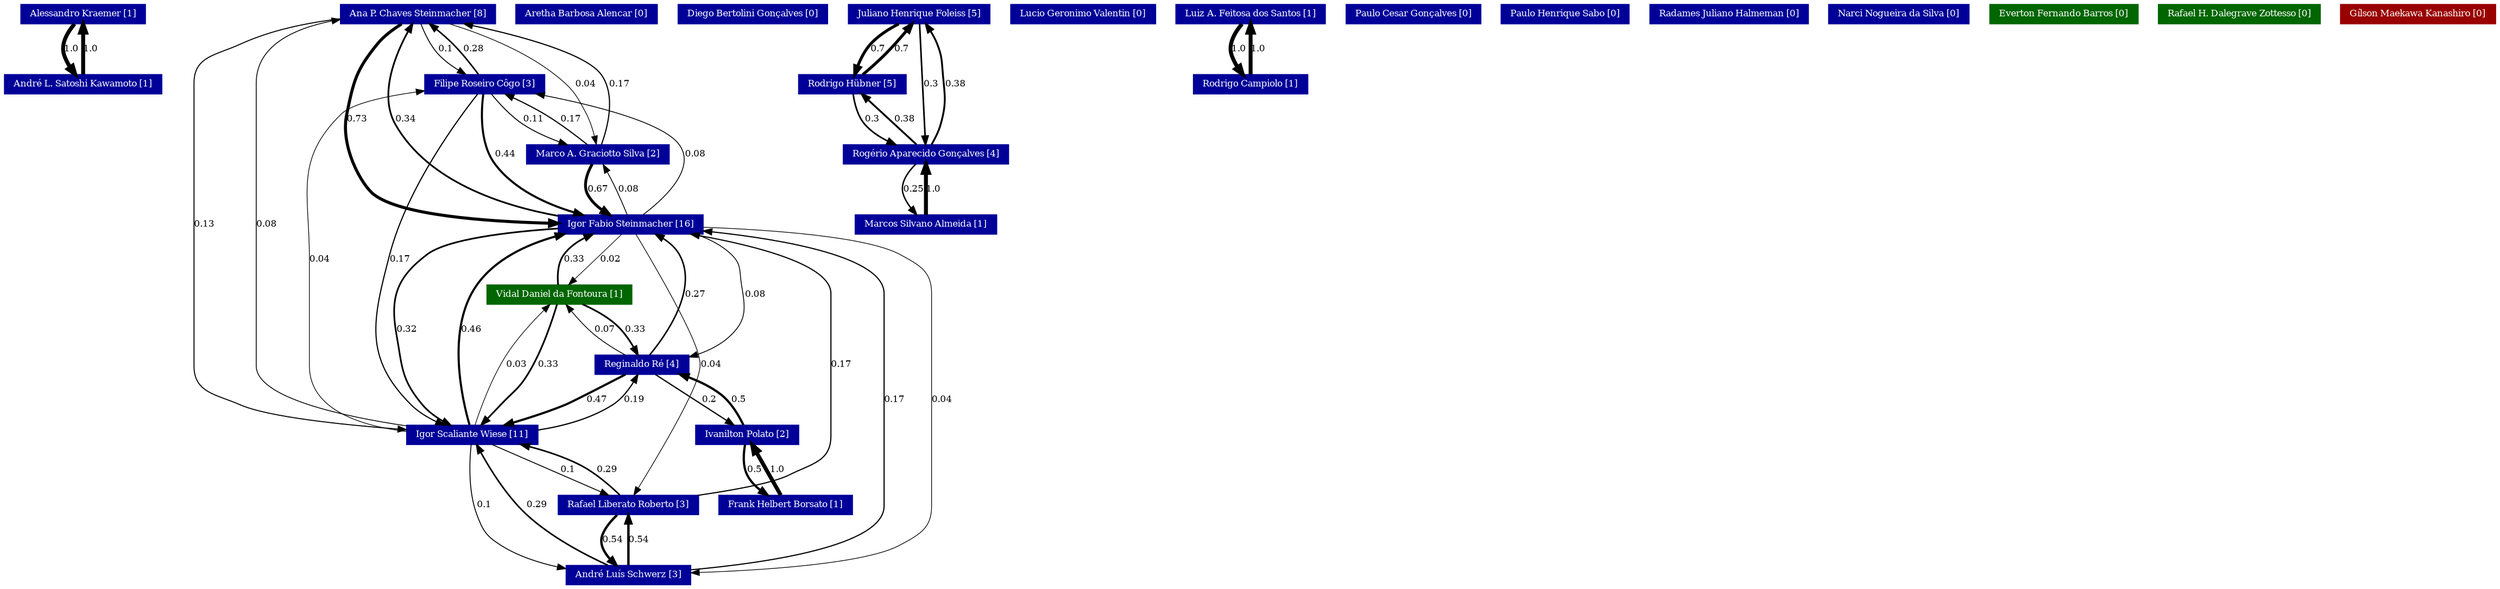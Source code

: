 strict digraph grafo3 {
	graph [bb="0,0,1967.5,513",
		id=grafo3,
		overlap=False
	];
	node [fontsize=8,
		label="\N",
		shape=rectangle,
		style=filled
	];
	0	 [URL="http://lattes.cnpq.br/2661462115468004",
		color="#000099",
		fontcolor="#FFFFFF",
		height=0.23611,
		label="Alessandro Kraemer [1]",
		pos="61,504.5",
		width=1.3333];
	3	 [URL="http://lattes.cnpq.br/8230551395300039",
		color="#000099",
		fontcolor="#FFFFFF",
		height=0.23611,
		label="André L. Satoshi Kawamoto [1]",
		pos="61,442.5",
		width=1.6944];
	0 -> 3	 [arrowhead=normal,
		arrowsize=0.75,
		fontsize=8,
		label=1.0,
		lp="51,473.5",
		penwidth=3.5,
		pos="e,54.293,451.21 55.105,495.95 51.714,491.12 47.781,484.54 46,478 44.125,471.12 46.582,463.82 50.016,457.73"];
	3 -> 0	 [arrowhead=normal,
		arrowsize=0.75,
		fontsize=8,
		label=1.0,
		lp="66,473.5",
		penwidth=3.5,
		pos="e,61,495.66 61,451.16 61,460.37 61,476.08 61,487.89"];
	1	 [URL="http://lattes.cnpq.br/3007644116326636",
		color="#000099",
		fontcolor="#FFFFFF",
		height=0.23611,
		label="Ana P. Chaves Steinmacher [8]",
		pos="317,504.5",
		width=1.6528];
	6	 [URL="http://lattes.cnpq.br/9500095790815109",
		color="#000099",
		fontcolor="#FFFFFF",
		height=0.23611,
		label="Filipe Roseiro Côgo [3]",
		pos="395,442.5",
		width=1.2917];
	1 -> 6	 [arrowhead=normal,
		arrowsize=0.75,
		fontsize=8,
		label=0.1,
		lp="361,473.5",
		penwidth=0.8,
		pos="e,382.39,451.09 325.07,495.74 332.76,488.49 344.79,477.55 356,469 362.23,464.24 369.34,459.43 375.76,455.29"];
	8	 [URL="http://lattes.cnpq.br/5529725593221391",
		color="#000099",
		fontcolor="#FFFFFF",
		height=0.23611,
		label="Igor Fabio Steinmacher [16]",
		pos="512,318.5",
		width=1.5139];
	1 -> 8	 [arrowhead=normal,
		arrowsize=0.75,
		fontsize=8,
		label=0.73,
		lp="287,411.5",
		penwidth=2.69,
		pos="e,457.24,319.77 311.87,495.67 308.76,490.73 304.87,484.14 302,478 289.64,451.5 284.96,444.81 280,416 275.04,387.2 296.42,349.47 \
302,345 324.13,327.27 395.96,321.65 449.49,319.99"];
	9	 [URL="http://lattes.cnpq.br/0447444423694007",
		color="#000099",
		fontcolor="#FFFFFF",
		height=0.23611,
		label="Igor Scaliante Wiese [11]",
		pos="394,132.5",
		width=1.4028];
	1 -> 9	 [arrowhead=normal,
		arrowsize=0.75,
		fontsize=8,
		label=0.13,
		lp="157,318.5",
		penwidth=0.89,
		pos="e,343.16,136.06 257.24,499.14 234.01,495.62 207.81,489.3 186,478 166.32,467.8 150,465.66 150,443.5 150,443.5 150,443.5 150,193.5 \
150,171.34 165.98,168.5 186,159 211.69,146.81 283.55,140 335.63,136.54"];
	14	 [URL="http://lattes.cnpq.br/9383290036853173",
		color="#000099",
		fontcolor="#FFFFFF",
		height=0.23611,
		label="Marco A. Graciotto Silva [2]",
		pos="488,380.5",
		width=1.5556];
	1 -> 14	 [arrowhead=normal,
		arrowsize=0.75,
		fontsize=8,
		label=0.04,
		lp="475,442.5",
		penwidth=0.62,
		pos="e,486.66,389.23 351.26,495.96 379.95,488.33 420.78,474.28 450,451 465.58,438.59 468.83,433.68 478,416 481.08,410.06 483.33,403.04 \
484.91,396.89"];
	6 -> 1	 [arrowhead=normal,
		arrowsize=0.75,
		fontsize=8,
		label=0.28,
		lp="383,473.5",
		penwidth=1.34,
		pos="e,335.72,495.87 389.94,451.11 384.65,458.65 375.77,470.17 366,478 359.01,483.6 350.6,488.51 342.73,492.49"];
	6 -> 8	 [arrowhead=normal,
		arrowsize=0.75,
		fontsize=8,
		label=0.44,
		lp="416,380.5",
		penwidth=1.82,
		pos="e,482.06,327.01 394.49,433.74 394,419.89 394.86,390.63 409,372 425.13,350.74 452.29,337.4 474.68,329.49"];
	6 -> 9	 [arrowhead=normal,
		arrowsize=0.75,
		fontsize=8,
		label=0.17,
		lp="322,287.5",
		penwidth=1.01,
		pos="e,366.98,141.02 389.86,433.76 375.79,412.22 336.28,349.41 315,292 305.34,265.95 307.79,257.77 307,230 306.05,196.56 305.61,179.56 \
332,159 340.2,152.62 350.21,147.59 359.78,143.74"];
	6 -> 14	 [arrowhead=normal,
		arrowsize=0.75,
		fontsize=8,
		label=0.11,
		lp="441,411.5",
		penwidth=0.83,
		pos="e,468.55,389.1 402.24,433.94 409.71,426.45 421.92,414.96 434,407 442.54,401.37 452.51,396.3 461.55,392.18"];
	8 -> 1	 [arrowhead=normal,
		arrowsize=0.75,
		fontsize=8,
		label=0.34,
		lp="333,411.5",
		penwidth=1.52,
		pos="e,315.58,495.79 464.05,327.02 419.41,336.86 355.46,358.93 326,407 310.61,432.11 312.06,467.98 314.51,488.17"];
	8 -> 6	 [arrowhead=normal,
		arrowsize=0.75,
		fontsize=8,
		label=0.08,
		lp="565,380.5",
		penwidth=0.74,
		pos="e,434.36,433.96 522.35,327.05 538.93,340.07 568.14,367.45 553,389 539.95,407.57 483.43,423.12 441.7,432.36"];
	8 -> 9	 [arrowhead=normal,
		arrowsize=0.75,
		fontsize=8,
		label=0.32,
		lp="318,225.5",
		penwidth=1.46,
		pos="e,369.2,141.09 457.15,315.3 414.3,312.5 359.21,306.19 342,292 296.39,254.4 302.67,203.13 342,159 347.53,152.79 354.91,147.94 362.38,\
144.2"];
	8 -> 14	 [arrowhead=normal,
		arrowsize=0.75,
		fontsize=8,
		label=0.08,
		lp="509,349.5",
		penwidth=0.74,
		pos="e,491.14,371.66 508.94,327.16 505.18,336.55 498.72,352.7 493.97,364.58"];
	2	 [URL="http://lattes.cnpq.br/4954414332524750",
		color="#000099",
		fontcolor="#FFFFFF",
		height=0.23611,
		label="André Luís Schwerz [3]",
		pos="518,8.5",
		width=1.3333];
	8 -> 2	 [arrowhead=normal,
		arrowsize=0.75,
		fontsize=8,
		label=0.04,
		lp="766,163.5",
		penwidth=0.62,
		pos="e,566.19,11.768 566.51,315.14 639.25,310.48 759,296.83 759,257.5 759,257.5 759,257.5 759,69.5 759,31.539 644.98,17.413 573.79,12.292"];
	19	 [URL="http://lattes.cnpq.br/7833556006473564",
		color="#000099",
		fontcolor="#FFFFFF",
		height=0.23611,
		label="Rafael Liberato Roberto [3]",
		pos="519,70.5",
		width=1.5];
	8 -> 19	 [arrowhead=normal,
		arrowsize=0.75,
		fontsize=8,
		label=0.04,
		lp="574,194.5",
		penwidth=0.62,
		pos="e,523.33,79.23 516.98,309.87 528.26,292.06 555.53,246 565,203 566.62,195.62 566.43,193.42 565,186 557.72,148.35 538.13,107.36 527,\
86.121"];
	20	 [URL="http://lattes.cnpq.br/5545891505433768",
		color="#000099",
		fontcolor="#FFFFFF",
		height=0.23611,
		label="Reginaldo Ré [4]",
		pos="520,194.5",
		width=1];
	8 -> 20	 [arrowhead=normal,
		arrowsize=0.75,
		fontsize=8,
		label=0.08,
		lp="615,256.5",
		penwidth=0.74,
		pos="e,556.35,202.97 566.96,312.05 579.76,308.24 592.21,302.03 601,292 608.99,282.88 604.11,277.1 605,265 606.44,245.42 613.75,235.94 \
601,221 595.73,214.82 580,209.24 563.79,204.89"];
	27	 [URL="http://lattes.cnpq.br/0138023517065135",
		color="#006600",
		fontcolor="#FFFFFF",
		height=0.23611,
		label="Vidal Daniel da Fontoura [1]",
		pos="457,256.5",
		width=1.5417];
	8 -> 27	 [arrowhead=normal,
		arrowsize=0.75,
		fontsize=8,
		label=0.02,
		lp="495,287.5",
		penwidth=0.56,
		pos="e,464.02,265.16 504.81,309.66 495.78,299.81 480.16,282.77 469.24,270.85"];
	9 -> 1	 [arrowhead=normal,
		arrowsize=0.75,
		fontsize=8,
		label=0.08,
		lp="207,318.5",
		penwidth=0.74,
		pos="e,260.56,495.94 343.28,139.08 285.8,146.86 200,163.49 200,193.5 200,443.5 200,443.5 200,443.5 200,470.95 225.82,485.85 253.2,493.94"];
	9 -> 6	 [arrowhead=normal,
		arrowsize=0.75,
		fontsize=8,
		label=0.04,
		lp="249,287.5",
		penwidth=0.62,
		pos="e,348.25,436.52 343.39,133.5 299.17,136.48 242,148.96 242,193.5 242,288.5 242,288.5 242,288.5 242,347.15 233.52,375.57 276,416 285.55,\
425.09 314.06,431.37 340.78,435.43"];
	9 -> 8	 [arrowhead=normal,
		arrowsize=0.75,
		fontsize=8,
		label=0.46,
		lp="387,225.5",
		penwidth=1.88,
		pos="e,465.47,309.93 391.18,141.13 383.74,162.69 365.88,225.06 392,265 406.72,287.51 433.45,300.42 457.95,307.81"];
	9 -> 2	 [arrowhead=normal,
		arrowsize=0.75,
		fontsize=8,
		label=0.1,
		lp="419,70.5",
		penwidth=0.8,
		pos="e,487.89,17.022 394.39,123.78 395.44,110 399.37,80.844 414,62 430.56,40.664 458.15,27.301 480.75,19.399"];
	9 -> 19	 [arrowhead=normal,
		arrowsize=0.75,
		fontsize=8,
		label=0.1,
		lp="469,101.5",
		penwidth=0.8,
		pos="e,503.3,79.037 409.83,123.9 431.72,113.4 471.33,94.379 496.35,82.373"];
	9 -> 20	 [arrowhead=normal,
		arrowsize=0.75,
		fontsize=8,
		label=0.19,
		lp="514,163.5",
		penwidth=1.07,
		pos="e,517.19,185.96 444.63,138.04 462.75,141.6 482.51,147.9 498,159 504.95,163.98 510.23,171.91 513.88,178.92"];
	9 -> 27	 [arrowhead=normal,
		arrowsize=0.75,
		fontsize=8,
		label=0.03,
		lp="423,194.5",
		penwidth=0.59,
		pos="e,449.65,247.94 395.49,141.15 398.24,154.33 404.91,181.95 416,203 423.68,217.57 435.5,232.18 444.49,242.28"];
	14 -> 1	 [arrowhead=normal,
		arrowsize=0.75,
		fontsize=8,
		label=0.17,
		lp="501,442.5",
		penwidth=1.01,
		pos="e,376.68,501.07 490.55,389.42 494.54,403.52 500.42,433.17 486,451 461.56,481.22 420.01,494.4 384.22,499.99"];
	14 -> 6	 [arrowhead=normal,
		arrowsize=0.75,
		fontsize=8,
		label=0.17,
		lp="467,411.5",
		penwidth=1.01,
		pos="e,413.8,433.91 480.52,389.02 472.83,396.49 460.27,407.96 448,416 439.51,421.56 429.62,426.65 420.7,430.8"];
	14 -> 8	 [arrowhead=normal,
		arrowsize=0.75,
		fontsize=8,
		label=0.67,
		lp="488,349.5",
		penwidth=2.51,
		pos="e,498.07,327.04 483.77,371.77 480.42,364.55 476.93,353.62 481,345 483.46,339.8 487.55,335.31 491.97,331.6"];
	2 -> 8	 [arrowhead=normal,
		arrowsize=0.75,
		fontsize=8,
		label=0.17,
		lp="728,163.5",
		penwidth=1.01,
		pos="e,566.64,312.63 566.11,14.061 626.14,21.113 721,37.344 721,69.5 721,257.5 721,257.5 721,257.5 721,288.32 635.99,304.23 574.4,311.72"];
	2 -> 9	 [arrowhead=normal,
		arrowsize=0.75,
		fontsize=8,
		label=0.29,
		lp="449,70.5",
		penwidth=1.37,
		pos="e,398,123.95 503.99,17.092 487.83,26.292 461.05,42.949 442,62 425.22,78.778 410.48,102.11 401.9,117.01"];
	2 -> 19	 [arrowhead=normal,
		arrowsize=0.75,
		fontsize=8,
		label=0.54,
		lp="526,39.5",
		penwidth=2.12,
		pos="e,518.87,61.656 518.13,17.156 518.28,26.373 518.54,42.084 518.74,53.894"];
	19 -> 8	 [arrowhead=normal,
		arrowsize=0.75,
		fontsize=8,
		label=0.17,
		lp="686,194.5",
		penwidth=1.01,
		pos="e,559.41,309.95 569.7,79.015 598.08,83.788 630.25,90.308 643,97 662.62,107.3 679,109.34 679,131.5 679,257.5 679,257.5 679,257.5 \
679,281.82 615.47,298.97 566.78,308.53"];
	19 -> 9	 [arrowhead=normal,
		arrowsize=0.75,
		fontsize=8,
		label=0.29,
		lp="499,101.5",
		penwidth=1.37,
		pos="e,430.01,123.99 511.83,79.132 504.15,86.906 491.25,98.813 478,106 465.45,112.81 450.85,118.05 437.36,121.95"];
	19 -> 2	 [arrowhead=normal,
		arrowsize=0.75,
		fontsize=8,
		label=0.54,
		lp="508,39.5",
		penwidth=2.12,
		pos="e,510.34,17.166 511.57,61.708 507.6,56.986 503.1,50.611 501,44 498.75,36.896 501.69,29.428 505.73,23.263"];
	20 -> 8	 [arrowhead=normal,
		arrowsize=0.75,
		fontsize=8,
		label=0.27,
		lp="567,256.5",
		penwidth=1.31,
		pos="e,533.85,309.95 527.04,203.14 541.67,219.97 572.55,261.18 555,292 551.67,297.85 546.4,302.5 540.68,306.14"];
	20 -> 9	 [arrowhead=normal,
		arrowsize=0.75,
		fontsize=8,
		label=0.47,
		lp="485,163.5",
		penwidth=1.91,
		pos="e,416.72,141.09 508.12,185.76 496.42,178.34 477.91,167.09 461,159 449.1,153.3 435.57,147.95 423.8,143.64"];
	20 -> 27	 [arrowhead=normal,
		arrowsize=0.75,
		fontsize=8,
		label=0.07,
		lp="493,225.5",
		penwidth=0.71,
		pos="e,462.55,247.94 508.46,203.16 501.63,207.94 492.97,214.41 486,221 479.26,227.37 472.55,235.24 467.28,241.85"];
	10	 [URL="http://lattes.cnpq.br/7551030263039033",
		color="#000099",
		fontcolor="#FFFFFF",
		height=0.23611,
		label="Ivanilton Polato [2]",
		pos="611,132.5",
		width=1.1111];
	20 -> 10	 [arrowhead=normal,
		arrowsize=0.75,
		fontsize=8,
		label=0.2,
		lp="576,163.5",
		penwidth=1.1,
		pos="e,599.57,141.04 531.53,185.9 546.98,175.71 574.58,157.51 592.84,145.47"];
	27 -> 8	 [arrowhead=normal,
		arrowsize=0.75,
		fontsize=8,
		label=0.33,
		lp="471,287.5",
		penwidth=1.49,
		pos="e,488.53,309.97 456.75,265.11 456.88,272.65 458.15,284.16 464,292 468.57,298.12 475.06,302.93 481.79,306.63"];
	27 -> 9	 [arrowhead=normal,
		arrowsize=0.75,
		fontsize=8,
		label=0.33,
		lp="446,194.5",
		penwidth=1.49,
		pos="e,401.01,141.25 454.73,247.75 449.49,230.69 435.47,189.05 415,159 412.27,154.99 409.05,150.85 405.97,147.1"];
	27 -> 20	 [arrowhead=normal,
		arrowsize=0.75,
		fontsize=8,
		label=0.33,
		lp="514,225.5",
		penwidth=1.49,
		pos="e,516.96,203.1 474.31,247.82 482.77,243.47 492.67,237.4 500,230 505.6,224.34 510.21,216.81 513.58,210.22"];
	10 -> 20	 [arrowhead=normal,
		arrowsize=0.75,
		fontsize=8,
		label=0.5,
		lp="606,163.5",
		penwidth=2.0,
		pos="e,556.22,186.64 608.85,141.14 606.29,148.93 601.28,160.84 593,168 584.58,175.28 573.97,180.52 563.46,184.27"];
	7	 [URL="http://lattes.cnpq.br/0902329099289356",
		color="#000099",
		fontcolor="#FFFFFF",
		height=0.23611,
		label="Frank Helbert Borsato [1]",
		pos="642,70.5",
		width=1.4028];
	10 -> 7	 [arrowhead=normal,
		arrowsize=0.75,
		fontsize=8,
		label=0.5,
		lp="616,101.5",
		penwidth=2.0,
		pos="e,628.07,79.041 609.22,123.97 607.91,116.69 606.96,105.56 611,97 613.46,91.801 617.55,87.305 621.97,83.598"];
	4	 [URL="http://lattes.cnpq.br/3074461020062854",
		color="#000099",
		fontcolor="#FFFFFF",
		height=0.23611,
		label="Aretha Barbosa Alencar [0]",
		pos="470,504.5",
		width=1.5];
	5	 [URL="http://lattes.cnpq.br/2264701855770284",
		color="#000099",
		fontcolor="#FFFFFF",
		height=0.23611,
		label="Diego Bertolini Gonçalves [0]",
		pos="605,504.5",
		width=1.5972];
	7 -> 10	 [arrowhead=normal,
		arrowsize=0.75,
		fontsize=8,
		label=1.0,
		lp="634,101.5",
		penwidth=3.5,
		pos="e,615.05,123.66 638.04,79.156 633.14,88.641 624.69,105 618.53,116.92"];
	11	 [URL="http://lattes.cnpq.br/4404958951175349",
		color="#000099",
		fontcolor="#FFFFFF",
		height=0.23611,
		label="Juliano Henrique Foleiss [5]",
		pos="738,504.5",
		width=1.5];
	22	 [URL="http://lattes.cnpq.br/6568073205402062",
		color="#000099",
		fontcolor="#FFFFFF",
		height=0.23611,
		label="Rodrigo Hübner [5]",
		pos="677,442.5",
		width=1.1111];
	11 -> 22	 [arrowhead=normal,
		arrowsize=0.75,
		fontsize=8,
		label=0.7,
		lp="696,473.5",
		penwidth=2.6,
		pos="e,678.52,451.16 717.17,495.95 708.15,491.81 698.05,485.89 691,478 686.15,472.58 682.86,465.26 680.7,458.76"];
	23	 [URL="http://lattes.cnpq.br/1677599200632096",
		color="#000099",
		fontcolor="#FFFFFF",
		height=0.23611,
		label="Rogério Aparecido Gonçalves [4]",
		pos="736,380.5",
		width=1.75];
	11 -> 23	 [arrowhead=normal,
		arrowsize=0.75,
		fontsize=8,
		label=0.3,
		lp="743,442.5",
		penwidth=1.4,
		pos="e,736.13,389.13 737.87,495.87 737.55,476.1 736.68,422.93 736.25,396.64"];
	22 -> 11	 [arrowhead=normal,
		arrowsize=0.75,
		fontsize=8,
		label=0.7,
		lp="717,473.5",
		penwidth=2.6,
		pos="e,730.27,495.9 684.86,451.23 694.95,461.16 712.62,478.54 724.8,490.51"];
	22 -> 23	 [arrowhead=normal,
		arrowsize=0.75,
		fontsize=8,
		label=0.3,
		lp="693,411.5",
		penwidth=1.4,
		pos="e,713.46,389.15 677.76,433.84 678.87,426.27 681.55,414.72 688,407 692.99,401.02 699.75,396.25 706.62,392.53"];
	23 -> 11	 [arrowhead=normal,
		arrowsize=0.75,
		fontsize=8,
		label=0.38,
		lp="765,442.5",
		penwidth=1.64,
		pos="e,743.51,495.89 741.81,389.07 745.17,393.92 749.1,400.49 751,407 759.85,437.29 759.84,447.43 752,478 751.02,481.83 749.32,485.71 \
747.45,489.24"];
	23 -> 22	 [arrowhead=normal,
		arrowsize=0.75,
		fontsize=8,
		label=0.38,
		lp="718,411.5",
		penwidth=1.64,
		pos="e,684.71,433.66 728.47,389.16 718.79,399 701.83,416.25 690.03,428.25"];
	15	 [URL="http://lattes.cnpq.br/4946185987756278",
		color="#000099",
		fontcolor="#FFFFFF",
		height=0.23611,
		label="Marcos Silvano Almeida [1]",
		pos="735,318.5",
		width=1.5139];
	23 -> 15	 [arrowhead=normal,
		arrowsize=0.75,
		fontsize=8,
		label=0.25,
		lp="725,349.5",
		penwidth=1.25,
		pos="e,727.34,327.17 728.57,371.71 724.6,366.99 720.1,360.61 718,354 715.75,346.9 718.69,339.43 722.73,333.26"];
	15 -> 23	 [arrowhead=normal,
		arrowsize=0.75,
		fontsize=8,
		label=1.0,
		lp="741,349.5",
		penwidth=3.5,
		pos="e,735.87,371.66 735.13,327.16 735.28,336.37 735.54,352.08 735.74,363.89"];
	12	 [URL="http://lattes.cnpq.br/5818012075167720",
		color="#000099",
		fontcolor="#FFFFFF",
		height=0.23611,
		label="Lucio Geronimo Valentin [0]",
		pos="866,504.5",
		width=1.5556];
	13	 [URL="http://lattes.cnpq.br/3725232561617394",
		color="#000099",
		fontcolor="#FFFFFF",
		height=0.23611,
		label="Luiz A. Feitosa dos Santos [1]",
		pos="998,504.5",
		width=1.6111];
	21	 [URL="http://lattes.cnpq.br/2822469089227391",
		color="#000099",
		fontcolor="#FFFFFF",
		height=0.23611,
		label="Rodrigo Campiolo [1]",
		pos="997,442.5",
		width=1.2083];
	13 -> 21	 [arrowhead=normal,
		arrowsize=0.75,
		fontsize=8,
		label=1.0,
		lp="987,473.5",
		penwidth=3.5,
		pos="e,990.23,451.23 991.39,495.57 987.85,490.8 983.85,484.43 982,478 980.03,471.14 982.47,463.86 985.92,457.75"];
	21 -> 13	 [arrowhead=normal,
		arrowsize=0.75,
		fontsize=8,
		label=1.0,
		lp="1002,473.5",
		penwidth=3.5,
		pos="e,997.87,495.66 997.13,451.16 997.28,460.37 997.54,476.08 997.74,487.89"];
	16	 [URL="http://lattes.cnpq.br/4344660568698232",
		color="#000099",
		fontcolor="#FFFFFF",
		height=0.23611,
		label="Paulo Cesar Gonçalves [0]",
		pos="1126,504.5",
		width=1.4444];
	17	 [URL="http://lattes.cnpq.br/8942065049509047",
		color="#000099",
		fontcolor="#FFFFFF",
		height=0.23611,
		label="Paulo Henrique Sabo [0]",
		pos="1245,504.5",
		width=1.3472];
	18	 [URL="http://lattes.cnpq.br/5230011214963863",
		color="#000099",
		fontcolor="#FFFFFF",
		height=0.23611,
		label="Radames Juliano Halmeman [0]",
		pos="1372,504.5",
		width=1.6667];
	24	 [URL="http://lattes.cnpq.br/2249157985559304",
		color="#000099",
		fontcolor="#FFFFFF",
		height=0.23611,
		label="Narci Nogueira da Silva [0]",
		pos="1504,504.5",
		width=1.5];
	25	 [URL="http://lattes.cnpq.br/9702195889525875",
		color="#006600",
		fontcolor="#FFFFFF",
		height=0.23611,
		label="Everton Fernando Barros [0]",
		pos="1631,504.5",
		width=1.5278];
	26	 [URL="http://lattes.cnpq.br/0654156206572874",
		color="#006600",
		fontcolor="#FFFFFF",
		height=0.23611,
		label="Rafael H. Dalegrave Zottesso [0]",
		pos="1767,504.5",
		width=1.75];
	28	 [URL="http://lattes.cnpq.br/3969785844681428",
		color="#990000",
		fontcolor="#FFFFFF",
		height=0.23611,
		label="Gílson Maekawa Kanashiro [0]",
		pos="1908,504.5",
		width=1.6528];
}
